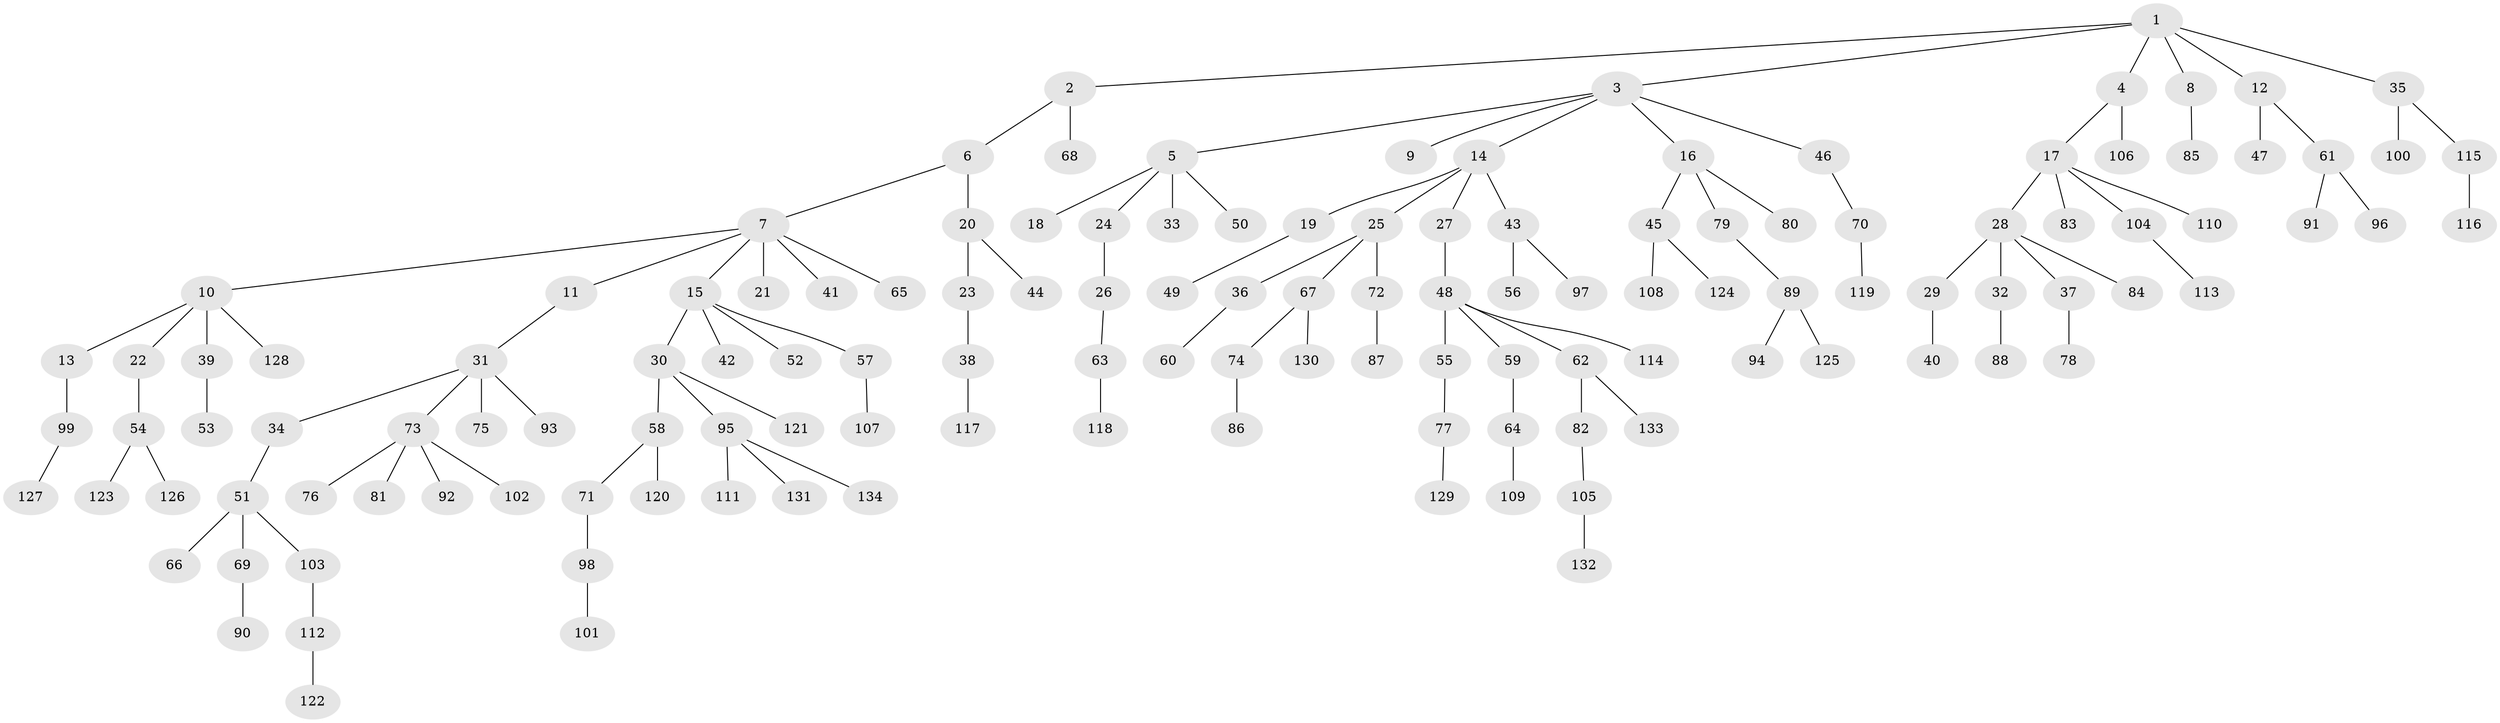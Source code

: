 // coarse degree distribution, {2: 0.2, 1: 0.65, 4: 0.05, 6: 0.0125, 5: 0.05, 3: 0.0125, 10: 0.0125, 19: 0.0125}
// Generated by graph-tools (version 1.1) at 2025/56/03/04/25 21:56:40]
// undirected, 134 vertices, 133 edges
graph export_dot {
graph [start="1"]
  node [color=gray90,style=filled];
  1;
  2;
  3;
  4;
  5;
  6;
  7;
  8;
  9;
  10;
  11;
  12;
  13;
  14;
  15;
  16;
  17;
  18;
  19;
  20;
  21;
  22;
  23;
  24;
  25;
  26;
  27;
  28;
  29;
  30;
  31;
  32;
  33;
  34;
  35;
  36;
  37;
  38;
  39;
  40;
  41;
  42;
  43;
  44;
  45;
  46;
  47;
  48;
  49;
  50;
  51;
  52;
  53;
  54;
  55;
  56;
  57;
  58;
  59;
  60;
  61;
  62;
  63;
  64;
  65;
  66;
  67;
  68;
  69;
  70;
  71;
  72;
  73;
  74;
  75;
  76;
  77;
  78;
  79;
  80;
  81;
  82;
  83;
  84;
  85;
  86;
  87;
  88;
  89;
  90;
  91;
  92;
  93;
  94;
  95;
  96;
  97;
  98;
  99;
  100;
  101;
  102;
  103;
  104;
  105;
  106;
  107;
  108;
  109;
  110;
  111;
  112;
  113;
  114;
  115;
  116;
  117;
  118;
  119;
  120;
  121;
  122;
  123;
  124;
  125;
  126;
  127;
  128;
  129;
  130;
  131;
  132;
  133;
  134;
  1 -- 2;
  1 -- 3;
  1 -- 4;
  1 -- 8;
  1 -- 12;
  1 -- 35;
  2 -- 6;
  2 -- 68;
  3 -- 5;
  3 -- 9;
  3 -- 14;
  3 -- 16;
  3 -- 46;
  4 -- 17;
  4 -- 106;
  5 -- 18;
  5 -- 24;
  5 -- 33;
  5 -- 50;
  6 -- 7;
  6 -- 20;
  7 -- 10;
  7 -- 11;
  7 -- 15;
  7 -- 21;
  7 -- 41;
  7 -- 65;
  8 -- 85;
  10 -- 13;
  10 -- 22;
  10 -- 39;
  10 -- 128;
  11 -- 31;
  12 -- 47;
  12 -- 61;
  13 -- 99;
  14 -- 19;
  14 -- 25;
  14 -- 27;
  14 -- 43;
  15 -- 30;
  15 -- 42;
  15 -- 52;
  15 -- 57;
  16 -- 45;
  16 -- 79;
  16 -- 80;
  17 -- 28;
  17 -- 83;
  17 -- 104;
  17 -- 110;
  19 -- 49;
  20 -- 23;
  20 -- 44;
  22 -- 54;
  23 -- 38;
  24 -- 26;
  25 -- 36;
  25 -- 67;
  25 -- 72;
  26 -- 63;
  27 -- 48;
  28 -- 29;
  28 -- 32;
  28 -- 37;
  28 -- 84;
  29 -- 40;
  30 -- 58;
  30 -- 95;
  30 -- 121;
  31 -- 34;
  31 -- 73;
  31 -- 75;
  31 -- 93;
  32 -- 88;
  34 -- 51;
  35 -- 100;
  35 -- 115;
  36 -- 60;
  37 -- 78;
  38 -- 117;
  39 -- 53;
  43 -- 56;
  43 -- 97;
  45 -- 108;
  45 -- 124;
  46 -- 70;
  48 -- 55;
  48 -- 59;
  48 -- 62;
  48 -- 114;
  51 -- 66;
  51 -- 69;
  51 -- 103;
  54 -- 123;
  54 -- 126;
  55 -- 77;
  57 -- 107;
  58 -- 71;
  58 -- 120;
  59 -- 64;
  61 -- 91;
  61 -- 96;
  62 -- 82;
  62 -- 133;
  63 -- 118;
  64 -- 109;
  67 -- 74;
  67 -- 130;
  69 -- 90;
  70 -- 119;
  71 -- 98;
  72 -- 87;
  73 -- 76;
  73 -- 81;
  73 -- 92;
  73 -- 102;
  74 -- 86;
  77 -- 129;
  79 -- 89;
  82 -- 105;
  89 -- 94;
  89 -- 125;
  95 -- 111;
  95 -- 131;
  95 -- 134;
  98 -- 101;
  99 -- 127;
  103 -- 112;
  104 -- 113;
  105 -- 132;
  112 -- 122;
  115 -- 116;
}
